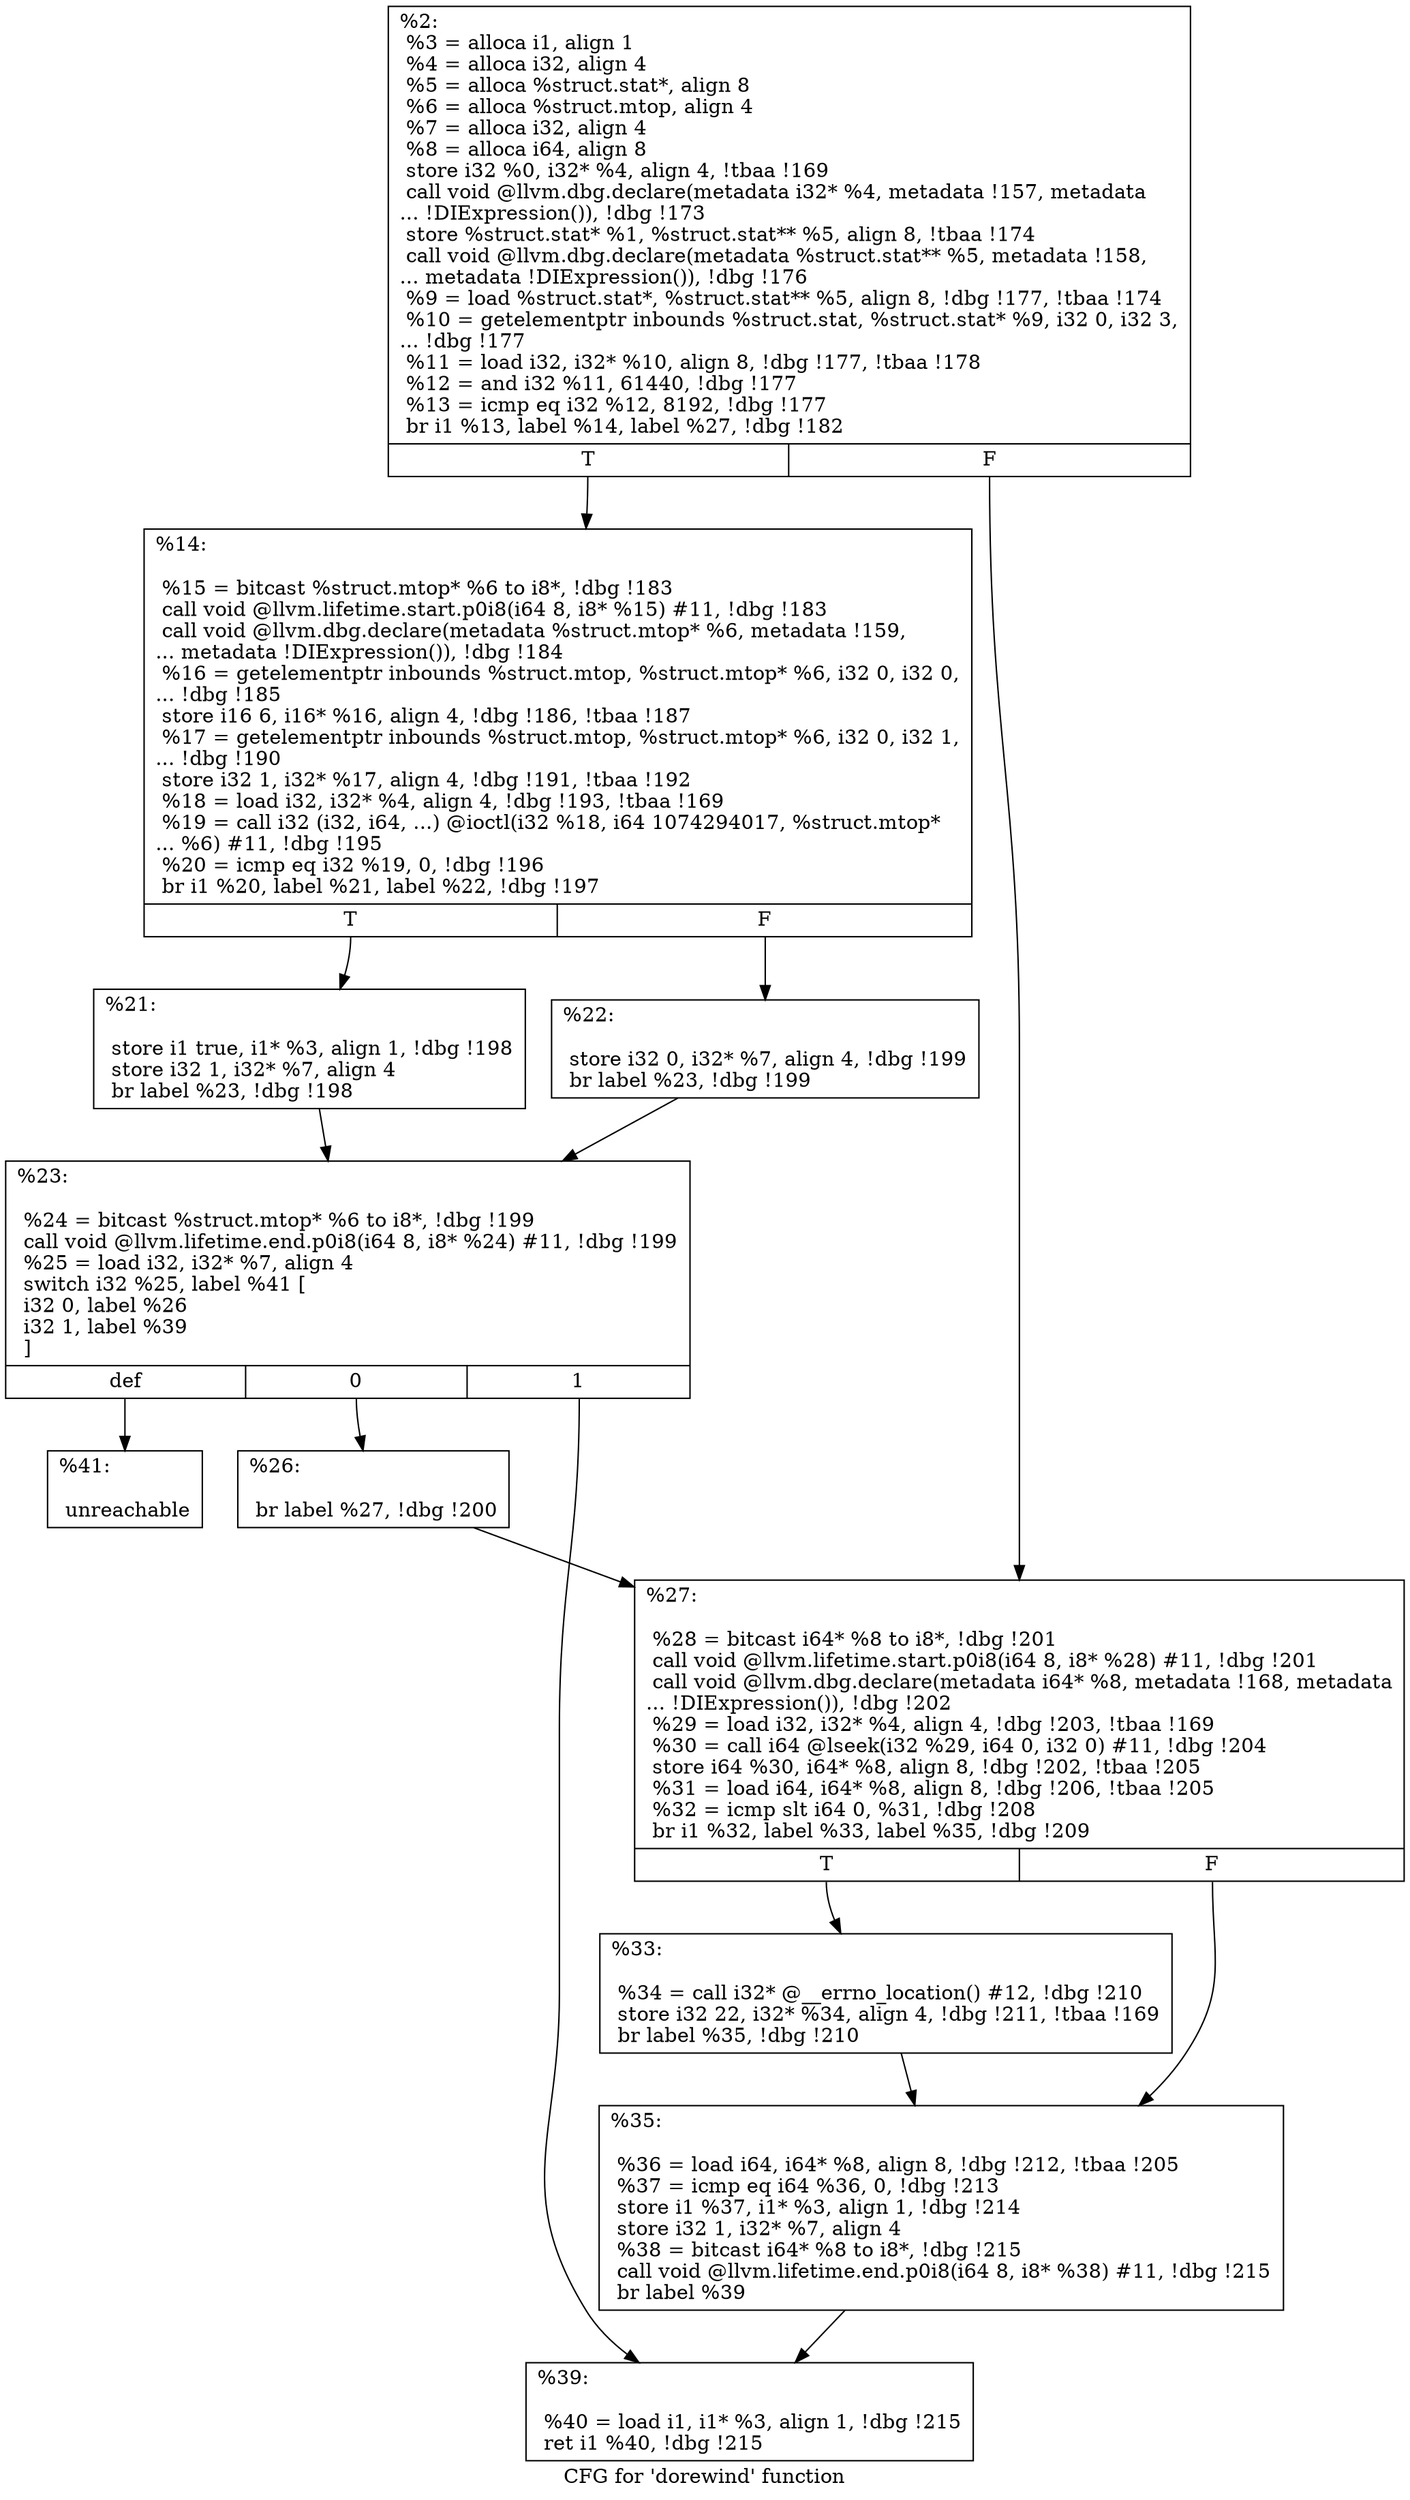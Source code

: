 digraph "CFG for 'dorewind' function" {
	label="CFG for 'dorewind' function";

	Node0x1ccb650 [shape=record,label="{%2:\l  %3 = alloca i1, align 1\l  %4 = alloca i32, align 4\l  %5 = alloca %struct.stat*, align 8\l  %6 = alloca %struct.mtop, align 4\l  %7 = alloca i32, align 4\l  %8 = alloca i64, align 8\l  store i32 %0, i32* %4, align 4, !tbaa !169\l  call void @llvm.dbg.declare(metadata i32* %4, metadata !157, metadata\l... !DIExpression()), !dbg !173\l  store %struct.stat* %1, %struct.stat** %5, align 8, !tbaa !174\l  call void @llvm.dbg.declare(metadata %struct.stat** %5, metadata !158,\l... metadata !DIExpression()), !dbg !176\l  %9 = load %struct.stat*, %struct.stat** %5, align 8, !dbg !177, !tbaa !174\l  %10 = getelementptr inbounds %struct.stat, %struct.stat* %9, i32 0, i32 3,\l... !dbg !177\l  %11 = load i32, i32* %10, align 8, !dbg !177, !tbaa !178\l  %12 = and i32 %11, 61440, !dbg !177\l  %13 = icmp eq i32 %12, 8192, !dbg !177\l  br i1 %13, label %14, label %27, !dbg !182\l|{<s0>T|<s1>F}}"];
	Node0x1ccb650:s0 -> Node0x1cd0570;
	Node0x1ccb650:s1 -> Node0x1cd07c0;
	Node0x1cd0570 [shape=record,label="{%14:\l\l  %15 = bitcast %struct.mtop* %6 to i8*, !dbg !183\l  call void @llvm.lifetime.start.p0i8(i64 8, i8* %15) #11, !dbg !183\l  call void @llvm.dbg.declare(metadata %struct.mtop* %6, metadata !159,\l... metadata !DIExpression()), !dbg !184\l  %16 = getelementptr inbounds %struct.mtop, %struct.mtop* %6, i32 0, i32 0,\l... !dbg !185\l  store i16 6, i16* %16, align 4, !dbg !186, !tbaa !187\l  %17 = getelementptr inbounds %struct.mtop, %struct.mtop* %6, i32 0, i32 1,\l... !dbg !190\l  store i32 1, i32* %17, align 4, !dbg !191, !tbaa !192\l  %18 = load i32, i32* %4, align 4, !dbg !193, !tbaa !169\l  %19 = call i32 (i32, i64, ...) @ioctl(i32 %18, i64 1074294017, %struct.mtop*\l... %6) #11, !dbg !195\l  %20 = icmp eq i32 %19, 0, !dbg !196\l  br i1 %20, label %21, label %22, !dbg !197\l|{<s0>T|<s1>F}}"];
	Node0x1cd0570:s0 -> Node0x1cd0680;
	Node0x1cd0570:s1 -> Node0x1cd06d0;
	Node0x1cd0680 [shape=record,label="{%21:\l\l  store i1 true, i1* %3, align 1, !dbg !198\l  store i32 1, i32* %7, align 4\l  br label %23, !dbg !198\l}"];
	Node0x1cd0680 -> Node0x1cd0720;
	Node0x1cd06d0 [shape=record,label="{%22:\l\l  store i32 0, i32* %7, align 4, !dbg !199\l  br label %23, !dbg !199\l}"];
	Node0x1cd06d0 -> Node0x1cd0720;
	Node0x1cd0720 [shape=record,label="{%23:\l\l  %24 = bitcast %struct.mtop* %6 to i8*, !dbg !199\l  call void @llvm.lifetime.end.p0i8(i64 8, i8* %24) #11, !dbg !199\l  %25 = load i32, i32* %7, align 4\l  switch i32 %25, label %41 [\l    i32 0, label %26\l    i32 1, label %39\l  ]\l|{<s0>def|<s1>0|<s2>1}}"];
	Node0x1cd0720:s0 -> Node0x1cd0900;
	Node0x1cd0720:s1 -> Node0x1cd0770;
	Node0x1cd0720:s2 -> Node0x1cd08b0;
	Node0x1cd0770 [shape=record,label="{%26:\l\l  br label %27, !dbg !200\l}"];
	Node0x1cd0770 -> Node0x1cd07c0;
	Node0x1cd07c0 [shape=record,label="{%27:\l\l  %28 = bitcast i64* %8 to i8*, !dbg !201\l  call void @llvm.lifetime.start.p0i8(i64 8, i8* %28) #11, !dbg !201\l  call void @llvm.dbg.declare(metadata i64* %8, metadata !168, metadata\l... !DIExpression()), !dbg !202\l  %29 = load i32, i32* %4, align 4, !dbg !203, !tbaa !169\l  %30 = call i64 @lseek(i32 %29, i64 0, i32 0) #11, !dbg !204\l  store i64 %30, i64* %8, align 8, !dbg !202, !tbaa !205\l  %31 = load i64, i64* %8, align 8, !dbg !206, !tbaa !205\l  %32 = icmp slt i64 0, %31, !dbg !208\l  br i1 %32, label %33, label %35, !dbg !209\l|{<s0>T|<s1>F}}"];
	Node0x1cd07c0:s0 -> Node0x1cd0810;
	Node0x1cd07c0:s1 -> Node0x1cd0860;
	Node0x1cd0810 [shape=record,label="{%33:\l\l  %34 = call i32* @__errno_location() #12, !dbg !210\l  store i32 22, i32* %34, align 4, !dbg !211, !tbaa !169\l  br label %35, !dbg !210\l}"];
	Node0x1cd0810 -> Node0x1cd0860;
	Node0x1cd0860 [shape=record,label="{%35:\l\l  %36 = load i64, i64* %8, align 8, !dbg !212, !tbaa !205\l  %37 = icmp eq i64 %36, 0, !dbg !213\l  store i1 %37, i1* %3, align 1, !dbg !214\l  store i32 1, i32* %7, align 4\l  %38 = bitcast i64* %8 to i8*, !dbg !215\l  call void @llvm.lifetime.end.p0i8(i64 8, i8* %38) #11, !dbg !215\l  br label %39\l}"];
	Node0x1cd0860 -> Node0x1cd08b0;
	Node0x1cd08b0 [shape=record,label="{%39:\l\l  %40 = load i1, i1* %3, align 1, !dbg !215\l  ret i1 %40, !dbg !215\l}"];
	Node0x1cd0900 [shape=record,label="{%41:\l\l  unreachable\l}"];
}

